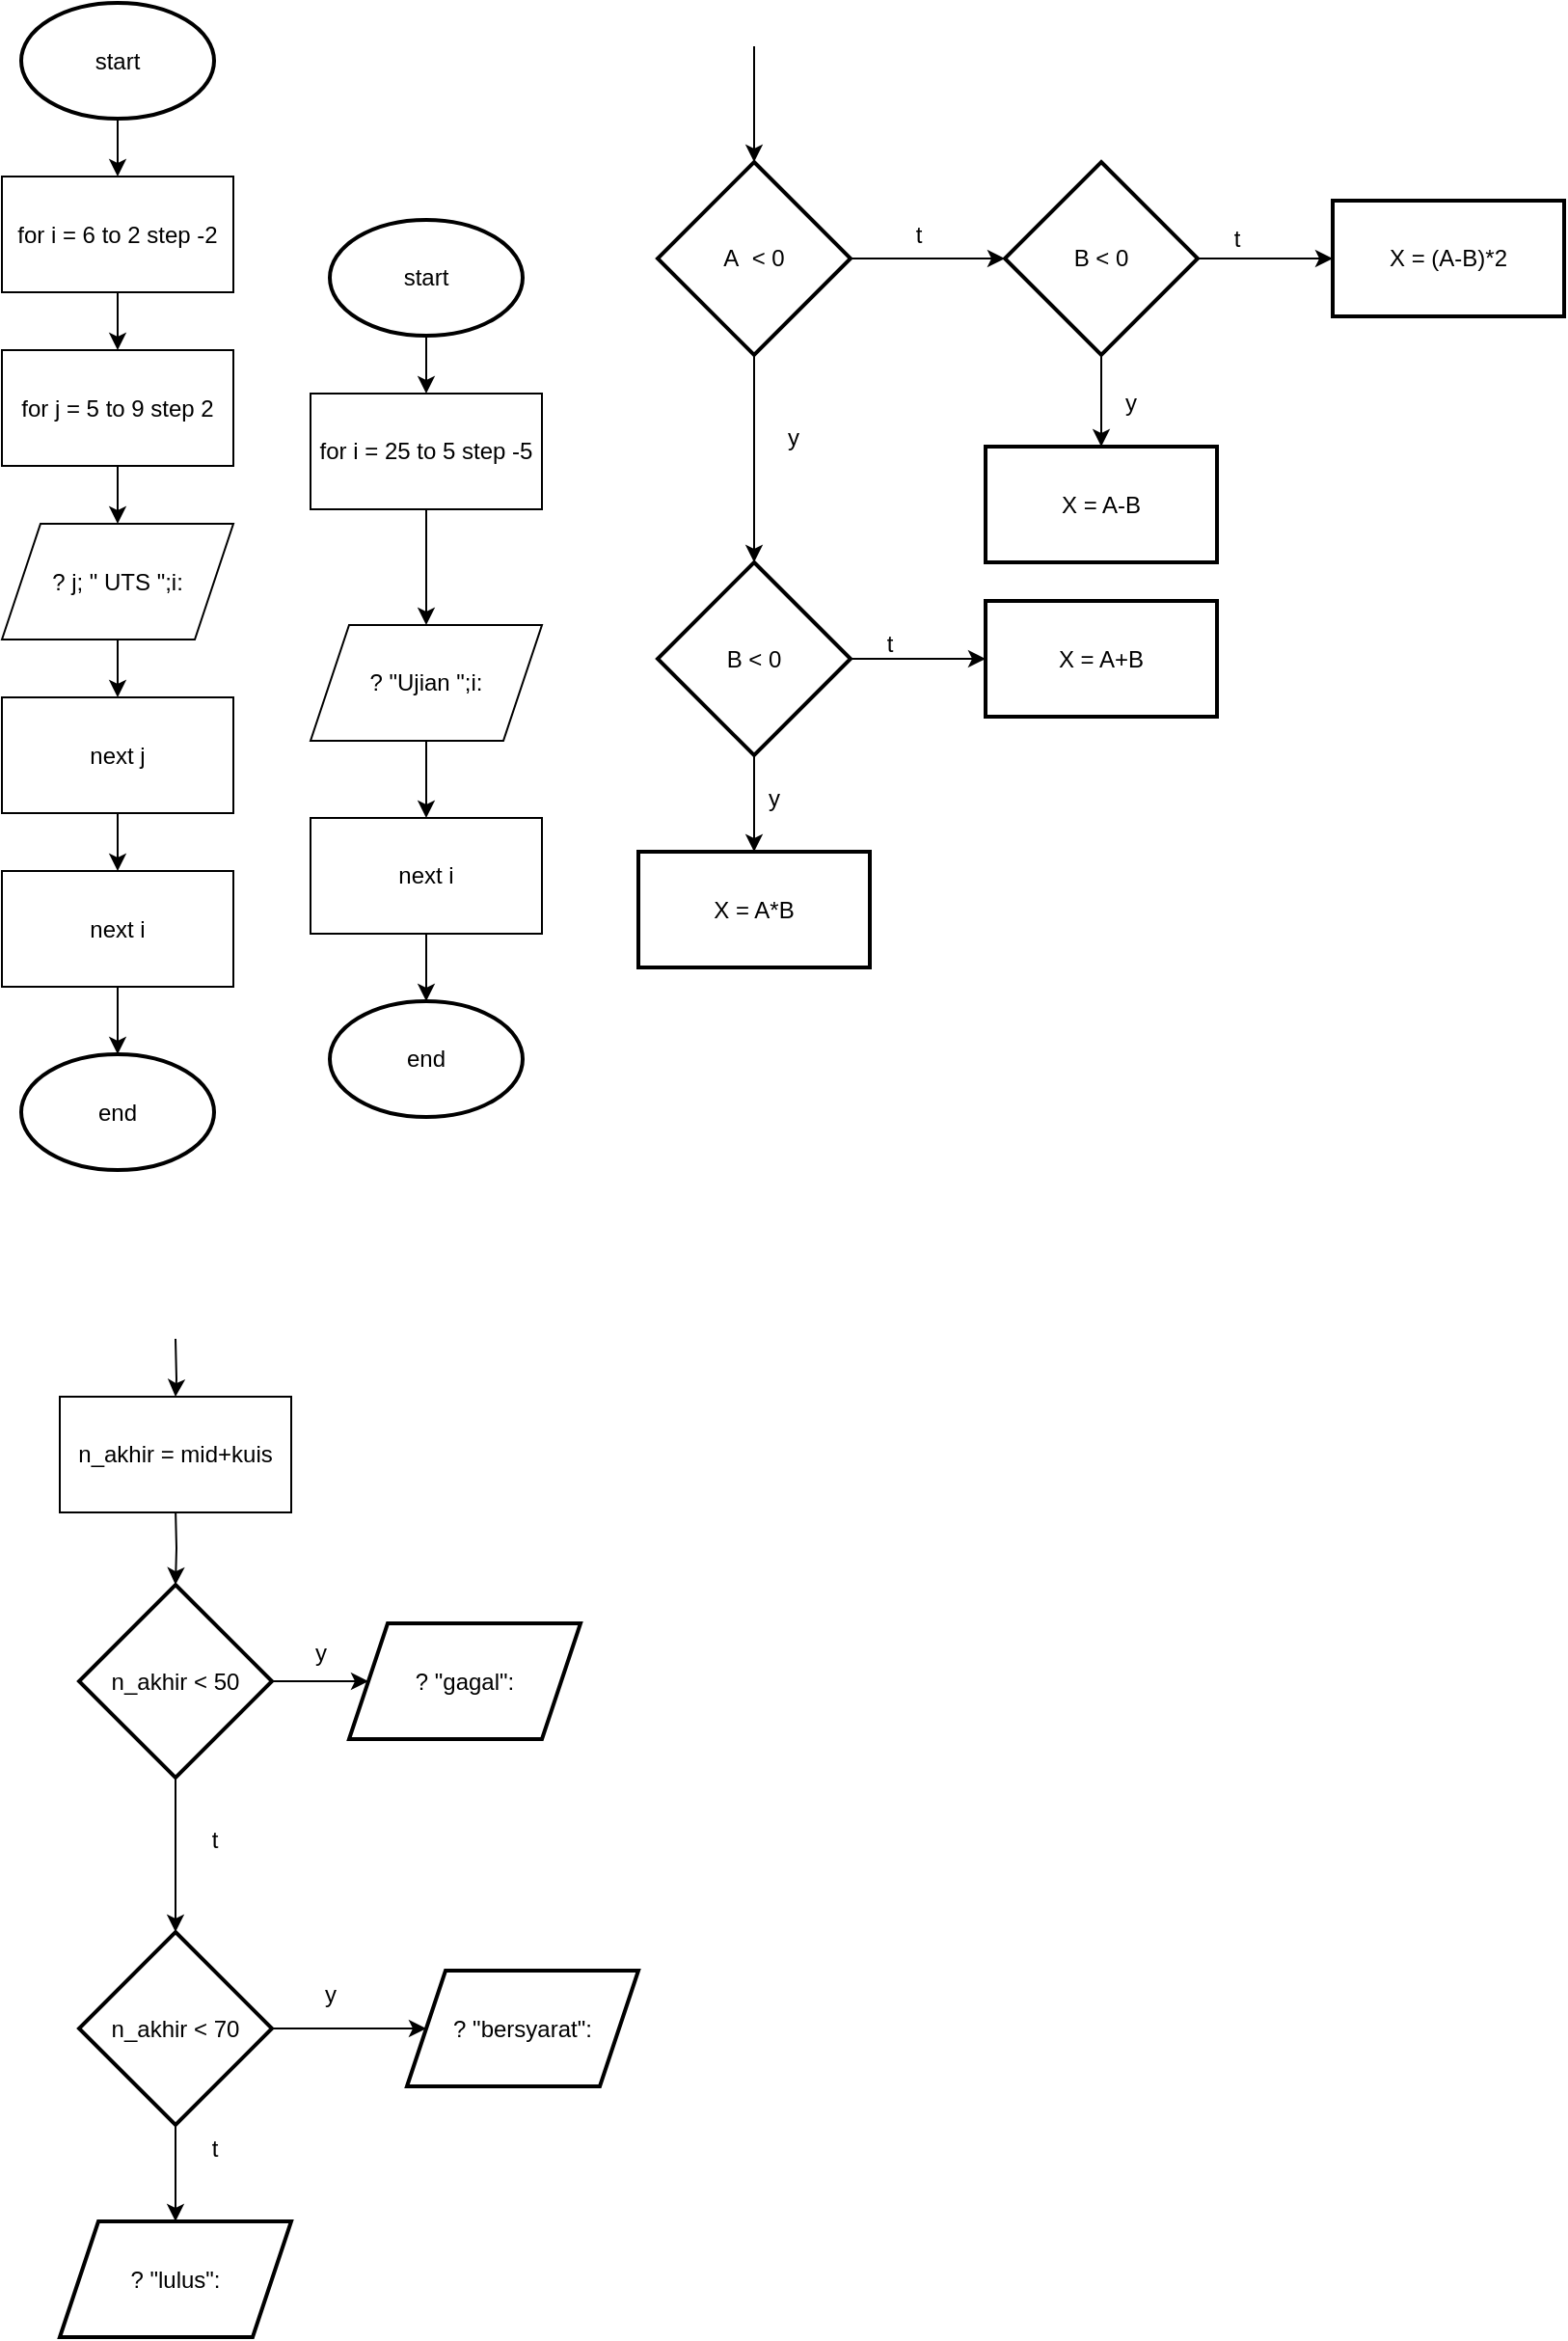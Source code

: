 <mxfile version="20.6.0" type="github">
  <diagram id="C5RBs43oDa-KdzZeNtuy" name="Page-1">
    <mxGraphModel dx="679" dy="748" grid="1" gridSize="10" guides="1" tooltips="1" connect="1" arrows="1" fold="1" page="1" pageScale="1" pageWidth="827" pageHeight="1169" math="0" shadow="0">
      <root>
        <mxCell id="WIyWlLk6GJQsqaUBKTNV-0" />
        <mxCell id="WIyWlLk6GJQsqaUBKTNV-1" parent="WIyWlLk6GJQsqaUBKTNV-0" />
        <mxCell id="S4obOUj2EMutqGYHJ58x-8" value="" style="edgeStyle=orthogonalEdgeStyle;rounded=0;orthogonalLoop=1;jettySize=auto;html=1;" edge="1" parent="WIyWlLk6GJQsqaUBKTNV-1" source="S4obOUj2EMutqGYHJ58x-0" target="S4obOUj2EMutqGYHJ58x-2">
          <mxGeometry relative="1" as="geometry" />
        </mxCell>
        <mxCell id="S4obOUj2EMutqGYHJ58x-0" value="start" style="strokeWidth=2;html=1;shape=mxgraph.flowchart.start_1;whiteSpace=wrap;" vertex="1" parent="WIyWlLk6GJQsqaUBKTNV-1">
          <mxGeometry x="200" y="160" width="100" height="60" as="geometry" />
        </mxCell>
        <mxCell id="S4obOUj2EMutqGYHJ58x-30" value="" style="edgeStyle=orthogonalEdgeStyle;rounded=0;orthogonalLoop=1;jettySize=auto;html=1;" edge="1" parent="WIyWlLk6GJQsqaUBKTNV-1" source="S4obOUj2EMutqGYHJ58x-2" target="S4obOUj2EMutqGYHJ58x-3">
          <mxGeometry relative="1" as="geometry" />
        </mxCell>
        <mxCell id="S4obOUj2EMutqGYHJ58x-2" value="for i = 25 to 5 step -5" style="rounded=0;whiteSpace=wrap;html=1;" vertex="1" parent="WIyWlLk6GJQsqaUBKTNV-1">
          <mxGeometry x="190" y="250" width="120" height="60" as="geometry" />
        </mxCell>
        <mxCell id="S4obOUj2EMutqGYHJ58x-31" value="" style="edgeStyle=orthogonalEdgeStyle;rounded=0;orthogonalLoop=1;jettySize=auto;html=1;" edge="1" parent="WIyWlLk6GJQsqaUBKTNV-1" source="S4obOUj2EMutqGYHJ58x-3" target="S4obOUj2EMutqGYHJ58x-5">
          <mxGeometry relative="1" as="geometry" />
        </mxCell>
        <mxCell id="S4obOUj2EMutqGYHJ58x-3" value="? &quot;Ujian &quot;;i:" style="shape=parallelogram;perimeter=parallelogramPerimeter;whiteSpace=wrap;html=1;fixedSize=1;" vertex="1" parent="WIyWlLk6GJQsqaUBKTNV-1">
          <mxGeometry x="190" y="370" width="120" height="60" as="geometry" />
        </mxCell>
        <mxCell id="S4obOUj2EMutqGYHJ58x-16" value="" style="edgeStyle=orthogonalEdgeStyle;rounded=0;orthogonalLoop=1;jettySize=auto;html=1;" edge="1" parent="WIyWlLk6GJQsqaUBKTNV-1" source="S4obOUj2EMutqGYHJ58x-5" target="S4obOUj2EMutqGYHJ58x-15">
          <mxGeometry relative="1" as="geometry" />
        </mxCell>
        <mxCell id="S4obOUj2EMutqGYHJ58x-5" value="next i" style="rounded=0;whiteSpace=wrap;html=1;" vertex="1" parent="WIyWlLk6GJQsqaUBKTNV-1">
          <mxGeometry x="190" y="470" width="120" height="60" as="geometry" />
        </mxCell>
        <mxCell id="S4obOUj2EMutqGYHJ58x-15" value="end" style="strokeWidth=2;html=1;shape=mxgraph.flowchart.start_1;whiteSpace=wrap;" vertex="1" parent="WIyWlLk6GJQsqaUBKTNV-1">
          <mxGeometry x="200" y="565" width="100" height="60" as="geometry" />
        </mxCell>
        <mxCell id="S4obOUj2EMutqGYHJ58x-17" value="" style="edgeStyle=orthogonalEdgeStyle;rounded=0;orthogonalLoop=1;jettySize=auto;html=1;" edge="1" parent="WIyWlLk6GJQsqaUBKTNV-1" source="S4obOUj2EMutqGYHJ58x-18" target="S4obOUj2EMutqGYHJ58x-20">
          <mxGeometry relative="1" as="geometry" />
        </mxCell>
        <mxCell id="S4obOUj2EMutqGYHJ58x-18" value="start" style="strokeWidth=2;html=1;shape=mxgraph.flowchart.start_1;whiteSpace=wrap;" vertex="1" parent="WIyWlLk6GJQsqaUBKTNV-1">
          <mxGeometry x="40" y="47.5" width="100" height="60" as="geometry" />
        </mxCell>
        <mxCell id="S4obOUj2EMutqGYHJ58x-19" value="" style="edgeStyle=orthogonalEdgeStyle;rounded=0;orthogonalLoop=1;jettySize=auto;html=1;" edge="1" parent="WIyWlLk6GJQsqaUBKTNV-1" source="S4obOUj2EMutqGYHJ58x-20" target="S4obOUj2EMutqGYHJ58x-24">
          <mxGeometry relative="1" as="geometry" />
        </mxCell>
        <mxCell id="S4obOUj2EMutqGYHJ58x-20" value="for i = 6 to 2 step -2" style="rounded=0;whiteSpace=wrap;html=1;" vertex="1" parent="WIyWlLk6GJQsqaUBKTNV-1">
          <mxGeometry x="30" y="137.5" width="120" height="60" as="geometry" />
        </mxCell>
        <mxCell id="S4obOUj2EMutqGYHJ58x-21" value="" style="edgeStyle=orthogonalEdgeStyle;rounded=0;orthogonalLoop=1;jettySize=auto;html=1;" edge="1" parent="WIyWlLk6GJQsqaUBKTNV-1" source="S4obOUj2EMutqGYHJ58x-22" target="S4obOUj2EMutqGYHJ58x-28">
          <mxGeometry relative="1" as="geometry" />
        </mxCell>
        <mxCell id="S4obOUj2EMutqGYHJ58x-22" value="? j; &quot; UTS &quot;;i:" style="shape=parallelogram;perimeter=parallelogramPerimeter;whiteSpace=wrap;html=1;fixedSize=1;" vertex="1" parent="WIyWlLk6GJQsqaUBKTNV-1">
          <mxGeometry x="30" y="317.5" width="120" height="60" as="geometry" />
        </mxCell>
        <mxCell id="S4obOUj2EMutqGYHJ58x-23" value="" style="edgeStyle=orthogonalEdgeStyle;rounded=0;orthogonalLoop=1;jettySize=auto;html=1;" edge="1" parent="WIyWlLk6GJQsqaUBKTNV-1" source="S4obOUj2EMutqGYHJ58x-24" target="S4obOUj2EMutqGYHJ58x-22">
          <mxGeometry relative="1" as="geometry" />
        </mxCell>
        <mxCell id="S4obOUj2EMutqGYHJ58x-24" value="for j = 5 to 9 step 2" style="rounded=0;whiteSpace=wrap;html=1;" vertex="1" parent="WIyWlLk6GJQsqaUBKTNV-1">
          <mxGeometry x="30" y="227.5" width="120" height="60" as="geometry" />
        </mxCell>
        <mxCell id="S4obOUj2EMutqGYHJ58x-25" value="" style="edgeStyle=orthogonalEdgeStyle;rounded=0;orthogonalLoop=1;jettySize=auto;html=1;" edge="1" parent="WIyWlLk6GJQsqaUBKTNV-1" source="S4obOUj2EMutqGYHJ58x-26" target="S4obOUj2EMutqGYHJ58x-29">
          <mxGeometry relative="1" as="geometry" />
        </mxCell>
        <mxCell id="S4obOUj2EMutqGYHJ58x-26" value="next i" style="rounded=0;whiteSpace=wrap;html=1;" vertex="1" parent="WIyWlLk6GJQsqaUBKTNV-1">
          <mxGeometry x="30" y="497.5" width="120" height="60" as="geometry" />
        </mxCell>
        <mxCell id="S4obOUj2EMutqGYHJ58x-27" value="" style="edgeStyle=orthogonalEdgeStyle;rounded=0;orthogonalLoop=1;jettySize=auto;html=1;" edge="1" parent="WIyWlLk6GJQsqaUBKTNV-1" source="S4obOUj2EMutqGYHJ58x-28" target="S4obOUj2EMutqGYHJ58x-26">
          <mxGeometry relative="1" as="geometry" />
        </mxCell>
        <mxCell id="S4obOUj2EMutqGYHJ58x-28" value="next j" style="rounded=0;whiteSpace=wrap;html=1;" vertex="1" parent="WIyWlLk6GJQsqaUBKTNV-1">
          <mxGeometry x="30" y="407.5" width="120" height="60" as="geometry" />
        </mxCell>
        <mxCell id="S4obOUj2EMutqGYHJ58x-29" value="end" style="strokeWidth=2;html=1;shape=mxgraph.flowchart.start_1;whiteSpace=wrap;" vertex="1" parent="WIyWlLk6GJQsqaUBKTNV-1">
          <mxGeometry x="40" y="592.5" width="100" height="60" as="geometry" />
        </mxCell>
        <mxCell id="S4obOUj2EMutqGYHJ58x-35" value="" style="edgeStyle=orthogonalEdgeStyle;rounded=0;orthogonalLoop=1;jettySize=auto;html=1;" edge="1" parent="WIyWlLk6GJQsqaUBKTNV-1" source="S4obOUj2EMutqGYHJ58x-33" target="S4obOUj2EMutqGYHJ58x-34">
          <mxGeometry relative="1" as="geometry" />
        </mxCell>
        <mxCell id="S4obOUj2EMutqGYHJ58x-38" value="" style="edgeStyle=orthogonalEdgeStyle;rounded=0;orthogonalLoop=1;jettySize=auto;html=1;" edge="1" parent="WIyWlLk6GJQsqaUBKTNV-1" source="S4obOUj2EMutqGYHJ58x-33" target="S4obOUj2EMutqGYHJ58x-37">
          <mxGeometry relative="1" as="geometry" />
        </mxCell>
        <mxCell id="S4obOUj2EMutqGYHJ58x-33" value="n_akhir &amp;lt; 50" style="strokeWidth=2;html=1;shape=mxgraph.flowchart.decision;whiteSpace=wrap;" vertex="1" parent="WIyWlLk6GJQsqaUBKTNV-1">
          <mxGeometry x="70" y="867.5" width="100" height="100" as="geometry" />
        </mxCell>
        <mxCell id="S4obOUj2EMutqGYHJ58x-34" value="? &quot;gagal&quot;:" style="shape=parallelogram;perimeter=parallelogramPerimeter;whiteSpace=wrap;html=1;fixedSize=1;strokeWidth=2;" vertex="1" parent="WIyWlLk6GJQsqaUBKTNV-1">
          <mxGeometry x="210" y="887.5" width="120" height="60" as="geometry" />
        </mxCell>
        <mxCell id="S4obOUj2EMutqGYHJ58x-36" value="y" style="text;html=1;align=center;verticalAlign=middle;resizable=0;points=[];autosize=1;strokeColor=none;fillColor=none;" vertex="1" parent="WIyWlLk6GJQsqaUBKTNV-1">
          <mxGeometry x="180" y="887.5" width="30" height="30" as="geometry" />
        </mxCell>
        <mxCell id="S4obOUj2EMutqGYHJ58x-40" value="" style="edgeStyle=orthogonalEdgeStyle;rounded=0;orthogonalLoop=1;jettySize=auto;html=1;" edge="1" parent="WIyWlLk6GJQsqaUBKTNV-1" source="S4obOUj2EMutqGYHJ58x-37" target="S4obOUj2EMutqGYHJ58x-39">
          <mxGeometry relative="1" as="geometry" />
        </mxCell>
        <mxCell id="S4obOUj2EMutqGYHJ58x-44" value="" style="edgeStyle=orthogonalEdgeStyle;rounded=0;orthogonalLoop=1;jettySize=auto;html=1;" edge="1" parent="WIyWlLk6GJQsqaUBKTNV-1" source="S4obOUj2EMutqGYHJ58x-37" target="S4obOUj2EMutqGYHJ58x-43">
          <mxGeometry relative="1" as="geometry" />
        </mxCell>
        <mxCell id="S4obOUj2EMutqGYHJ58x-37" value="n_akhir &amp;lt; 70" style="strokeWidth=2;html=1;shape=mxgraph.flowchart.decision;whiteSpace=wrap;" vertex="1" parent="WIyWlLk6GJQsqaUBKTNV-1">
          <mxGeometry x="70" y="1047.5" width="100" height="100" as="geometry" />
        </mxCell>
        <mxCell id="S4obOUj2EMutqGYHJ58x-39" value="? &quot;bersyarat&quot;:" style="shape=parallelogram;perimeter=parallelogramPerimeter;whiteSpace=wrap;html=1;fixedSize=1;strokeWidth=2;" vertex="1" parent="WIyWlLk6GJQsqaUBKTNV-1">
          <mxGeometry x="240" y="1067.5" width="120" height="60" as="geometry" />
        </mxCell>
        <mxCell id="S4obOUj2EMutqGYHJ58x-41" value="t" style="text;html=1;align=center;verticalAlign=middle;resizable=0;points=[];autosize=1;strokeColor=none;fillColor=none;" vertex="1" parent="WIyWlLk6GJQsqaUBKTNV-1">
          <mxGeometry x="125" y="985" width="30" height="30" as="geometry" />
        </mxCell>
        <mxCell id="S4obOUj2EMutqGYHJ58x-42" value="y" style="text;html=1;align=center;verticalAlign=middle;resizable=0;points=[];autosize=1;strokeColor=none;fillColor=none;" vertex="1" parent="WIyWlLk6GJQsqaUBKTNV-1">
          <mxGeometry x="185" y="1065" width="30" height="30" as="geometry" />
        </mxCell>
        <mxCell id="S4obOUj2EMutqGYHJ58x-43" value="? &quot;lulus&quot;:" style="shape=parallelogram;perimeter=parallelogramPerimeter;whiteSpace=wrap;html=1;fixedSize=1;strokeWidth=2;" vertex="1" parent="WIyWlLk6GJQsqaUBKTNV-1">
          <mxGeometry x="60" y="1197.5" width="120" height="60" as="geometry" />
        </mxCell>
        <mxCell id="S4obOUj2EMutqGYHJ58x-45" value="t" style="text;html=1;align=center;verticalAlign=middle;resizable=0;points=[];autosize=1;strokeColor=none;fillColor=none;" vertex="1" parent="WIyWlLk6GJQsqaUBKTNV-1">
          <mxGeometry x="125" y="1145" width="30" height="30" as="geometry" />
        </mxCell>
        <mxCell id="S4obOUj2EMutqGYHJ58x-47" value="" style="edgeStyle=orthogonalEdgeStyle;rounded=0;orthogonalLoop=1;jettySize=auto;html=1;" edge="1" parent="WIyWlLk6GJQsqaUBKTNV-1" target="S4obOUj2EMutqGYHJ58x-33">
          <mxGeometry relative="1" as="geometry">
            <mxPoint x="120" y="827.5" as="sourcePoint" />
          </mxGeometry>
        </mxCell>
        <mxCell id="S4obOUj2EMutqGYHJ58x-50" value="" style="edgeStyle=orthogonalEdgeStyle;rounded=0;orthogonalLoop=1;jettySize=auto;html=1;" edge="1" parent="WIyWlLk6GJQsqaUBKTNV-1" source="S4obOUj2EMutqGYHJ58x-48" target="S4obOUj2EMutqGYHJ58x-49">
          <mxGeometry relative="1" as="geometry" />
        </mxCell>
        <mxCell id="S4obOUj2EMutqGYHJ58x-56" value="" style="edgeStyle=orthogonalEdgeStyle;rounded=0;orthogonalLoop=1;jettySize=auto;html=1;" edge="1" parent="WIyWlLk6GJQsqaUBKTNV-1" source="S4obOUj2EMutqGYHJ58x-48" target="S4obOUj2EMutqGYHJ58x-55">
          <mxGeometry relative="1" as="geometry" />
        </mxCell>
        <mxCell id="S4obOUj2EMutqGYHJ58x-48" value="A&amp;nbsp; &amp;lt; 0" style="strokeWidth=2;html=1;shape=mxgraph.flowchart.decision;whiteSpace=wrap;" vertex="1" parent="WIyWlLk6GJQsqaUBKTNV-1">
          <mxGeometry x="370" y="130" width="100" height="100" as="geometry" />
        </mxCell>
        <mxCell id="S4obOUj2EMutqGYHJ58x-52" value="" style="edgeStyle=orthogonalEdgeStyle;rounded=0;orthogonalLoop=1;jettySize=auto;html=1;" edge="1" parent="WIyWlLk6GJQsqaUBKTNV-1" source="S4obOUj2EMutqGYHJ58x-49" target="S4obOUj2EMutqGYHJ58x-51">
          <mxGeometry relative="1" as="geometry" />
        </mxCell>
        <mxCell id="S4obOUj2EMutqGYHJ58x-54" value="" style="edgeStyle=orthogonalEdgeStyle;rounded=0;orthogonalLoop=1;jettySize=auto;html=1;" edge="1" parent="WIyWlLk6GJQsqaUBKTNV-1" source="S4obOUj2EMutqGYHJ58x-49" target="S4obOUj2EMutqGYHJ58x-53">
          <mxGeometry relative="1" as="geometry" />
        </mxCell>
        <mxCell id="S4obOUj2EMutqGYHJ58x-49" value="B &amp;lt; 0" style="strokeWidth=2;html=1;shape=mxgraph.flowchart.decision;whiteSpace=wrap;" vertex="1" parent="WIyWlLk6GJQsqaUBKTNV-1">
          <mxGeometry x="370" y="337.5" width="100" height="100" as="geometry" />
        </mxCell>
        <mxCell id="S4obOUj2EMutqGYHJ58x-51" value="X = A*B" style="whiteSpace=wrap;html=1;strokeWidth=2;" vertex="1" parent="WIyWlLk6GJQsqaUBKTNV-1">
          <mxGeometry x="360" y="487.5" width="120" height="60" as="geometry" />
        </mxCell>
        <mxCell id="S4obOUj2EMutqGYHJ58x-53" value="X = A+B" style="whiteSpace=wrap;html=1;strokeWidth=2;" vertex="1" parent="WIyWlLk6GJQsqaUBKTNV-1">
          <mxGeometry x="540" y="357.5" width="120" height="60" as="geometry" />
        </mxCell>
        <mxCell id="S4obOUj2EMutqGYHJ58x-58" value="" style="edgeStyle=orthogonalEdgeStyle;rounded=0;orthogonalLoop=1;jettySize=auto;html=1;" edge="1" parent="WIyWlLk6GJQsqaUBKTNV-1" source="S4obOUj2EMutqGYHJ58x-55" target="S4obOUj2EMutqGYHJ58x-57">
          <mxGeometry relative="1" as="geometry" />
        </mxCell>
        <mxCell id="S4obOUj2EMutqGYHJ58x-60" value="" style="edgeStyle=orthogonalEdgeStyle;rounded=0;orthogonalLoop=1;jettySize=auto;html=1;" edge="1" parent="WIyWlLk6GJQsqaUBKTNV-1" source="S4obOUj2EMutqGYHJ58x-55" target="S4obOUj2EMutqGYHJ58x-59">
          <mxGeometry relative="1" as="geometry" />
        </mxCell>
        <mxCell id="S4obOUj2EMutqGYHJ58x-55" value="B &amp;lt; 0" style="strokeWidth=2;html=1;shape=mxgraph.flowchart.decision;whiteSpace=wrap;" vertex="1" parent="WIyWlLk6GJQsqaUBKTNV-1">
          <mxGeometry x="550" y="130" width="100" height="100" as="geometry" />
        </mxCell>
        <mxCell id="S4obOUj2EMutqGYHJ58x-57" value="X = A-B" style="whiteSpace=wrap;html=1;strokeWidth=2;" vertex="1" parent="WIyWlLk6GJQsqaUBKTNV-1">
          <mxGeometry x="540" y="277.5" width="120" height="60" as="geometry" />
        </mxCell>
        <mxCell id="S4obOUj2EMutqGYHJ58x-59" value="X = (A-B)*2" style="whiteSpace=wrap;html=1;strokeWidth=2;" vertex="1" parent="WIyWlLk6GJQsqaUBKTNV-1">
          <mxGeometry x="720" y="150" width="120" height="60" as="geometry" />
        </mxCell>
        <mxCell id="S4obOUj2EMutqGYHJ58x-61" value="y" style="text;html=1;align=center;verticalAlign=middle;resizable=0;points=[];autosize=1;strokeColor=none;fillColor=none;" vertex="1" parent="WIyWlLk6GJQsqaUBKTNV-1">
          <mxGeometry x="425" y="257.5" width="30" height="30" as="geometry" />
        </mxCell>
        <mxCell id="S4obOUj2EMutqGYHJ58x-62" value="y" style="text;html=1;align=center;verticalAlign=middle;resizable=0;points=[];autosize=1;strokeColor=none;fillColor=none;" vertex="1" parent="WIyWlLk6GJQsqaUBKTNV-1">
          <mxGeometry x="415" y="445" width="30" height="30" as="geometry" />
        </mxCell>
        <mxCell id="S4obOUj2EMutqGYHJ58x-63" value="t" style="text;html=1;align=center;verticalAlign=middle;resizable=0;points=[];autosize=1;strokeColor=none;fillColor=none;" vertex="1" parent="WIyWlLk6GJQsqaUBKTNV-1">
          <mxGeometry x="490" y="152.5" width="30" height="30" as="geometry" />
        </mxCell>
        <mxCell id="S4obOUj2EMutqGYHJ58x-64" value="t" style="text;html=1;align=center;verticalAlign=middle;resizable=0;points=[];autosize=1;strokeColor=none;fillColor=none;" vertex="1" parent="WIyWlLk6GJQsqaUBKTNV-1">
          <mxGeometry x="475" y="365" width="30" height="30" as="geometry" />
        </mxCell>
        <mxCell id="S4obOUj2EMutqGYHJ58x-65" value="y" style="text;html=1;align=center;verticalAlign=middle;resizable=0;points=[];autosize=1;strokeColor=none;fillColor=none;" vertex="1" parent="WIyWlLk6GJQsqaUBKTNV-1">
          <mxGeometry x="600" y="240" width="30" height="30" as="geometry" />
        </mxCell>
        <mxCell id="S4obOUj2EMutqGYHJ58x-66" value="t" style="text;html=1;align=center;verticalAlign=middle;resizable=0;points=[];autosize=1;strokeColor=none;fillColor=none;" vertex="1" parent="WIyWlLk6GJQsqaUBKTNV-1">
          <mxGeometry x="655" y="155" width="30" height="30" as="geometry" />
        </mxCell>
        <mxCell id="S4obOUj2EMutqGYHJ58x-67" value="" style="endArrow=classic;html=1;rounded=0;entryX=0.5;entryY=0;entryDx=0;entryDy=0;entryPerimeter=0;" edge="1" parent="WIyWlLk6GJQsqaUBKTNV-1" target="S4obOUj2EMutqGYHJ58x-48">
          <mxGeometry width="50" height="50" relative="1" as="geometry">
            <mxPoint x="420" y="70" as="sourcePoint" />
            <mxPoint x="455" y="20" as="targetPoint" />
          </mxGeometry>
        </mxCell>
        <mxCell id="S4obOUj2EMutqGYHJ58x-68" value="n_akhir = mid+kuis" style="rounded=0;whiteSpace=wrap;html=1;" vertex="1" parent="WIyWlLk6GJQsqaUBKTNV-1">
          <mxGeometry x="60" y="770" width="120" height="60" as="geometry" />
        </mxCell>
        <mxCell id="S4obOUj2EMutqGYHJ58x-73" value="" style="edgeStyle=orthogonalEdgeStyle;rounded=0;orthogonalLoop=1;jettySize=auto;html=1;" edge="1" parent="WIyWlLk6GJQsqaUBKTNV-1" target="S4obOUj2EMutqGYHJ58x-68">
          <mxGeometry relative="1" as="geometry">
            <mxPoint x="120" y="740.0" as="sourcePoint" />
          </mxGeometry>
        </mxCell>
      </root>
    </mxGraphModel>
  </diagram>
</mxfile>
